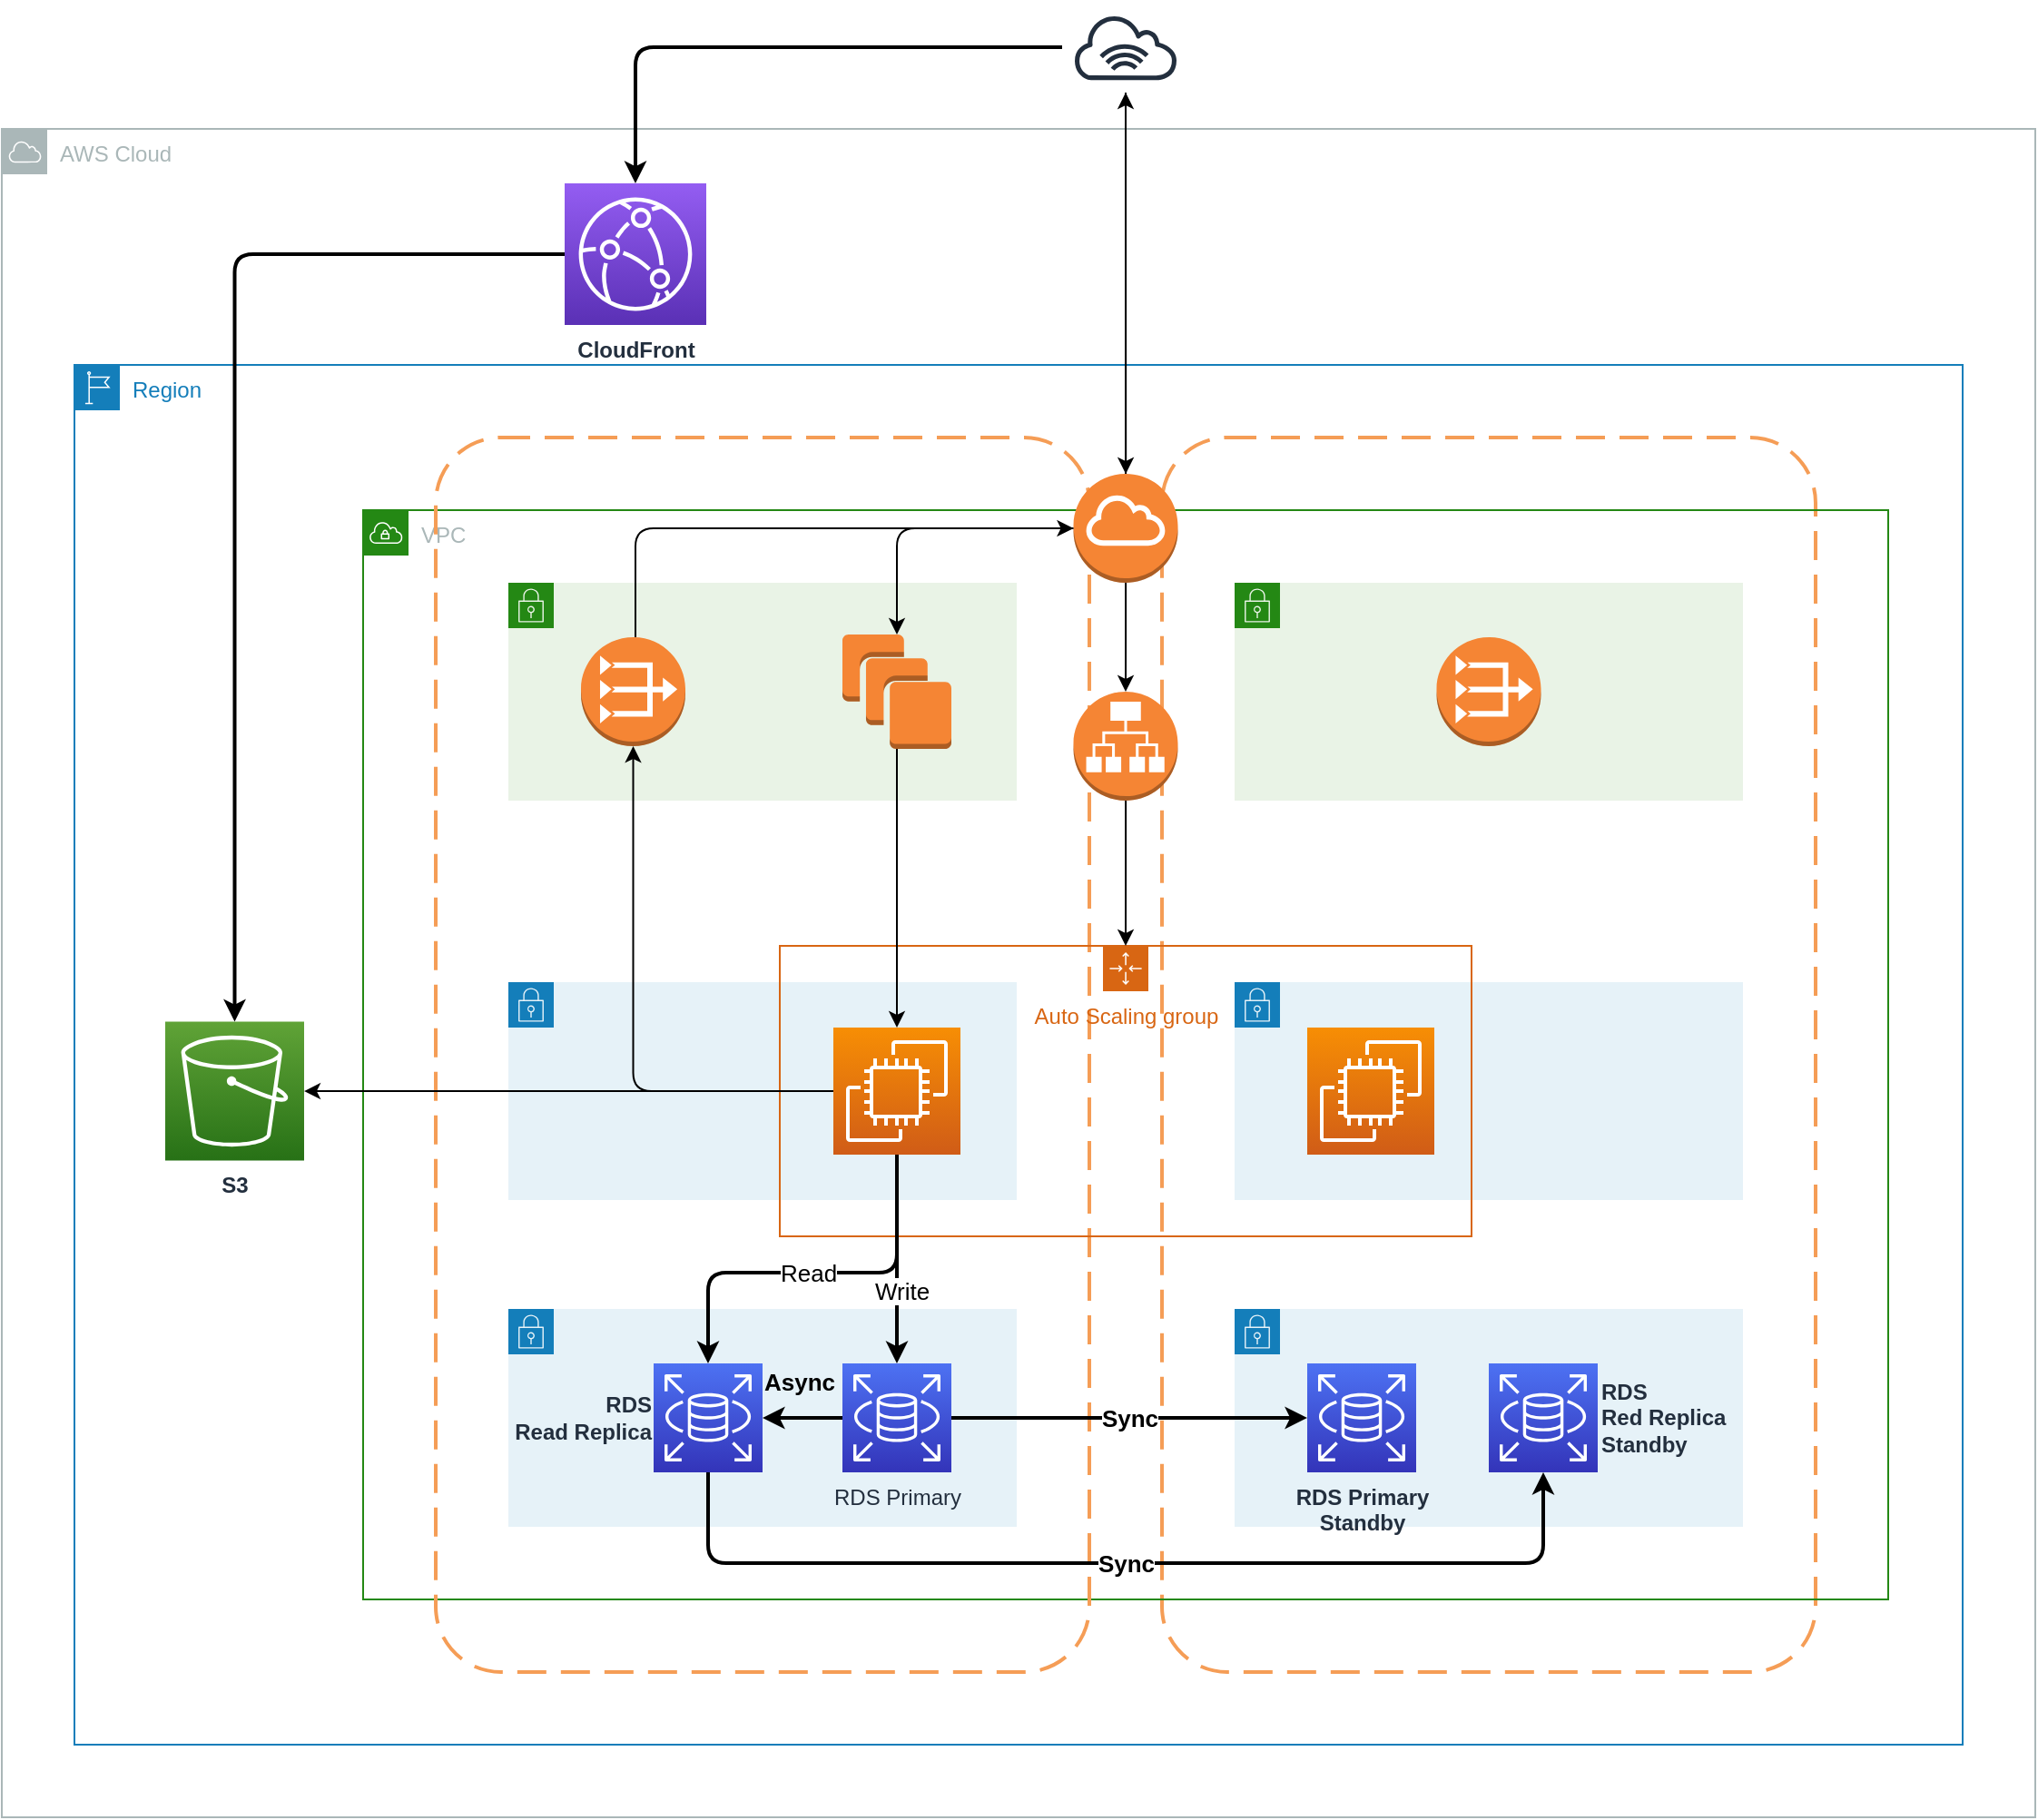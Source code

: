 <mxfile version="21.5.0" type="github">
  <diagram name="페이지-1" id="QqTQGsaNTkBBWMUroI7n">
    <mxGraphModel dx="2049" dy="1183" grid="1" gridSize="10" guides="1" tooltips="1" connect="1" arrows="1" fold="1" page="1" pageScale="1" pageWidth="827" pageHeight="1169" math="0" shadow="0">
      <root>
        <mxCell id="0" />
        <mxCell id="1" parent="0" />
        <mxCell id="r19DhhztpJvtwKlk5R9B-1" value="AWS Cloud" style="sketch=0;outlineConnect=0;gradientColor=none;html=1;whiteSpace=wrap;fontSize=12;fontStyle=0;shape=mxgraph.aws4.group;grIcon=mxgraph.aws4.group_aws_cloud;strokeColor=#AAB7B8;fillColor=none;verticalAlign=top;align=left;spacingLeft=30;fontColor=#AAB7B8;dashed=0;" vertex="1" parent="1">
          <mxGeometry x="80" y="100" width="1120" height="930" as="geometry" />
        </mxCell>
        <mxCell id="r19DhhztpJvtwKlk5R9B-2" value="Region" style="points=[[0,0],[0.25,0],[0.5,0],[0.75,0],[1,0],[1,0.25],[1,0.5],[1,0.75],[1,1],[0.75,1],[0.5,1],[0.25,1],[0,1],[0,0.75],[0,0.5],[0,0.25]];outlineConnect=0;gradientColor=none;html=1;whiteSpace=wrap;fontSize=12;fontStyle=0;container=1;pointerEvents=0;collapsible=0;recursiveResize=0;shape=mxgraph.aws4.group;grIcon=mxgraph.aws4.group_region;strokeColor=#147EBA;fillColor=none;verticalAlign=top;align=left;spacingLeft=30;fontColor=#147EBA;" vertex="1" parent="1">
          <mxGeometry x="120" y="230" width="1040" height="760" as="geometry" />
        </mxCell>
        <mxCell id="r19DhhztpJvtwKlk5R9B-3" value="" style="rounded=1;arcSize=10;dashed=1;strokeColor=#F59D56;fillColor=none;gradientColor=none;dashPattern=8 4;strokeWidth=2;" vertex="1" parent="r19DhhztpJvtwKlk5R9B-2">
          <mxGeometry x="599" y="40" width="360" height="680" as="geometry" />
        </mxCell>
        <mxCell id="r19DhhztpJvtwKlk5R9B-4" value="" style="points=[[0,0],[0.25,0],[0.5,0],[0.75,0],[1,0],[1,0.25],[1,0.5],[1,0.75],[1,1],[0.75,1],[0.5,1],[0.25,1],[0,1],[0,0.75],[0,0.5],[0,0.25]];outlineConnect=0;gradientColor=none;html=1;whiteSpace=wrap;fontSize=12;fontStyle=0;container=1;pointerEvents=0;collapsible=0;recursiveResize=0;shape=mxgraph.aws4.group;grIcon=mxgraph.aws4.group_security_group;grStroke=0;strokeColor=#147EBA;fillColor=#E6F2F8;verticalAlign=top;align=left;spacingLeft=30;fontColor=#147EBA;dashed=0;" vertex="1" parent="r19DhhztpJvtwKlk5R9B-2">
          <mxGeometry x="639" y="340" width="280" height="120" as="geometry" />
        </mxCell>
        <mxCell id="r19DhhztpJvtwKlk5R9B-5" value="VPC" style="points=[[0,0],[0.25,0],[0.5,0],[0.75,0],[1,0],[1,0.25],[1,0.5],[1,0.75],[1,1],[0.75,1],[0.5,1],[0.25,1],[0,1],[0,0.75],[0,0.5],[0,0.25]];outlineConnect=0;gradientColor=none;html=1;whiteSpace=wrap;fontSize=12;fontStyle=0;container=0;pointerEvents=0;collapsible=0;recursiveResize=0;shape=mxgraph.aws4.group;grIcon=mxgraph.aws4.group_vpc;strokeColor=#248814;fillColor=none;verticalAlign=top;align=left;spacingLeft=30;fontColor=#AAB7B8;dashed=0;" vertex="1" parent="r19DhhztpJvtwKlk5R9B-2">
          <mxGeometry x="159" y="80" width="840" height="600" as="geometry" />
        </mxCell>
        <mxCell id="r19DhhztpJvtwKlk5R9B-6" value="" style="sketch=0;points=[[0,0,0],[0.25,0,0],[0.5,0,0],[0.75,0,0],[1,0,0],[0,1,0],[0.25,1,0],[0.5,1,0],[0.75,1,0],[1,1,0],[0,0.25,0],[0,0.5,0],[0,0.75,0],[1,0.25,0],[1,0.5,0],[1,0.75,0]];outlineConnect=0;fontColor=#232F3E;gradientColor=#F78E04;gradientDirection=north;fillColor=#D05C17;strokeColor=#ffffff;dashed=0;verticalLabelPosition=bottom;verticalAlign=top;align=center;html=1;fontSize=12;fontStyle=0;aspect=fixed;shape=mxgraph.aws4.resourceIcon;resIcon=mxgraph.aws4.ec2;" vertex="1" parent="r19DhhztpJvtwKlk5R9B-2">
          <mxGeometry x="679" y="365" width="70" height="70" as="geometry" />
        </mxCell>
        <mxCell id="r19DhhztpJvtwKlk5R9B-7" value="" style="points=[[0,0],[0.25,0],[0.5,0],[0.75,0],[1,0],[1,0.25],[1,0.5],[1,0.75],[1,1],[0.75,1],[0.5,1],[0.25,1],[0,1],[0,0.75],[0,0.5],[0,0.25]];outlineConnect=0;gradientColor=none;html=1;whiteSpace=wrap;fontSize=12;fontStyle=0;container=1;pointerEvents=0;collapsible=0;recursiveResize=0;shape=mxgraph.aws4.group;grIcon=mxgraph.aws4.group_security_group;grStroke=0;strokeColor=#248814;fillColor=#E9F3E6;verticalAlign=top;align=left;spacingLeft=30;fontColor=#248814;dashed=0;" vertex="1" parent="r19DhhztpJvtwKlk5R9B-2">
          <mxGeometry x="639" y="120" width="280" height="120" as="geometry" />
        </mxCell>
        <mxCell id="r19DhhztpJvtwKlk5R9B-8" value="" style="outlineConnect=0;dashed=0;verticalLabelPosition=bottom;verticalAlign=top;align=center;html=1;shape=mxgraph.aws3.vpc_nat_gateway;fillColor=#F58534;gradientColor=none;" vertex="1" parent="r19DhhztpJvtwKlk5R9B-2">
          <mxGeometry x="750.25" y="150" width="57.5" height="60" as="geometry" />
        </mxCell>
        <mxCell id="r19DhhztpJvtwKlk5R9B-9" value="" style="points=[[0,0],[0.25,0],[0.5,0],[0.75,0],[1,0],[1,0.25],[1,0.5],[1,0.75],[1,1],[0.75,1],[0.5,1],[0.25,1],[0,1],[0,0.75],[0,0.5],[0,0.25]];outlineConnect=0;gradientColor=none;html=1;whiteSpace=wrap;fontSize=12;fontStyle=0;container=1;pointerEvents=0;collapsible=0;recursiveResize=0;shape=mxgraph.aws4.group;grIcon=mxgraph.aws4.group_security_group;grStroke=0;strokeColor=#147EBA;fillColor=#E6F2F8;verticalAlign=top;align=left;spacingLeft=30;fontColor=#147EBA;dashed=0;" vertex="1" parent="r19DhhztpJvtwKlk5R9B-2">
          <mxGeometry x="639" y="520" width="280" height="120" as="geometry" />
        </mxCell>
        <mxCell id="r19DhhztpJvtwKlk5R9B-10" value="RDS Primary&lt;br&gt;Standby" style="sketch=0;points=[[0,0,0],[0.25,0,0],[0.5,0,0],[0.75,0,0],[1,0,0],[0,1,0],[0.25,1,0],[0.5,1,0],[0.75,1,0],[1,1,0],[0,0.25,0],[0,0.5,0],[0,0.75,0],[1,0.25,0],[1,0.5,0],[1,0.75,0]];outlineConnect=0;fontColor=#232F3E;gradientColor=#4D72F3;gradientDirection=north;fillColor=#3334B9;strokeColor=#ffffff;dashed=0;verticalLabelPosition=bottom;verticalAlign=top;align=center;html=1;fontSize=12;fontStyle=1;aspect=fixed;shape=mxgraph.aws4.resourceIcon;resIcon=mxgraph.aws4.rds;" vertex="1" parent="r19DhhztpJvtwKlk5R9B-2">
          <mxGeometry x="679" y="550" width="60" height="60" as="geometry" />
        </mxCell>
        <mxCell id="r19DhhztpJvtwKlk5R9B-11" value="RDS&lt;br&gt;Red Replica&lt;br&gt;Standby" style="sketch=0;points=[[0,0,0],[0.25,0,0],[0.5,0,0],[0.75,0,0],[1,0,0],[0,1,0],[0.25,1,0],[0.5,1,0],[0.75,1,0],[1,1,0],[0,0.25,0],[0,0.5,0],[0,0.75,0],[1,0.25,0],[1,0.5,0],[1,0.75,0]];outlineConnect=0;fontColor=#232F3E;gradientColor=#4D72F3;gradientDirection=north;fillColor=#3334B9;strokeColor=#ffffff;dashed=0;verticalLabelPosition=middle;verticalAlign=middle;align=left;html=1;fontSize=12;fontStyle=1;aspect=fixed;shape=mxgraph.aws4.resourceIcon;resIcon=mxgraph.aws4.rds;labelPosition=right;" vertex="1" parent="r19DhhztpJvtwKlk5R9B-2">
          <mxGeometry x="779" y="550" width="60" height="60" as="geometry" />
        </mxCell>
        <mxCell id="r19DhhztpJvtwKlk5R9B-12" value="" style="rounded=1;arcSize=10;dashed=1;strokeColor=#F59D56;fillColor=none;gradientColor=none;dashPattern=8 4;strokeWidth=2;" vertex="1" parent="r19DhhztpJvtwKlk5R9B-2">
          <mxGeometry x="199" y="40" width="360" height="680" as="geometry" />
        </mxCell>
        <mxCell id="r19DhhztpJvtwKlk5R9B-13" value="" style="points=[[0,0],[0.25,0],[0.5,0],[0.75,0],[1,0],[1,0.25],[1,0.5],[1,0.75],[1,1],[0.75,1],[0.5,1],[0.25,1],[0,1],[0,0.75],[0,0.5],[0,0.25]];outlineConnect=0;gradientColor=none;html=1;whiteSpace=wrap;fontSize=12;fontStyle=0;container=1;pointerEvents=0;collapsible=0;recursiveResize=0;shape=mxgraph.aws4.group;grIcon=mxgraph.aws4.group_security_group;grStroke=0;strokeColor=#248814;fillColor=#E9F3E6;verticalAlign=top;align=left;spacingLeft=30;fontColor=#248814;dashed=0;" vertex="1" parent="r19DhhztpJvtwKlk5R9B-2">
          <mxGeometry x="239" y="120" width="280" height="120" as="geometry" />
        </mxCell>
        <mxCell id="r19DhhztpJvtwKlk5R9B-14" value="" style="outlineConnect=0;dashed=0;verticalLabelPosition=bottom;verticalAlign=top;align=center;html=1;shape=mxgraph.aws3.instances;fillColor=#F58534;gradientColor=none;" vertex="1" parent="r19DhhztpJvtwKlk5R9B-13">
          <mxGeometry x="184" y="28.5" width="60" height="63" as="geometry" />
        </mxCell>
        <mxCell id="r19DhhztpJvtwKlk5R9B-15" value="" style="points=[[0,0],[0.25,0],[0.5,0],[0.75,0],[1,0],[1,0.25],[1,0.5],[1,0.75],[1,1],[0.75,1],[0.5,1],[0.25,1],[0,1],[0,0.75],[0,0.5],[0,0.25]];outlineConnect=0;gradientColor=none;html=1;whiteSpace=wrap;fontSize=12;fontStyle=0;container=1;pointerEvents=0;collapsible=0;recursiveResize=0;shape=mxgraph.aws4.group;grIcon=mxgraph.aws4.group_security_group;grStroke=0;strokeColor=#147EBA;fillColor=#E6F2F8;verticalAlign=top;align=left;spacingLeft=30;fontColor=#147EBA;dashed=0;" vertex="1" parent="r19DhhztpJvtwKlk5R9B-2">
          <mxGeometry x="239" y="340" width="280" height="120" as="geometry" />
        </mxCell>
        <mxCell id="r19DhhztpJvtwKlk5R9B-16" value="" style="outlineConnect=0;dashed=0;verticalLabelPosition=bottom;verticalAlign=top;align=center;html=1;shape=mxgraph.aws3.vpc_nat_gateway;fillColor=#F58534;gradientColor=none;" vertex="1" parent="r19DhhztpJvtwKlk5R9B-2">
          <mxGeometry x="279" y="150" width="57.5" height="60" as="geometry" />
        </mxCell>
        <mxCell id="r19DhhztpJvtwKlk5R9B-17" value="Auto Scaling group" style="points=[[0,0],[0.25,0],[0.5,0],[0.75,0],[1,0],[1,0.25],[1,0.5],[1,0.75],[1,1],[0.75,1],[0.5,1],[0.25,1],[0,1],[0,0.75],[0,0.5],[0,0.25]];outlineConnect=0;gradientColor=none;html=1;whiteSpace=wrap;fontSize=12;fontStyle=0;container=1;pointerEvents=0;collapsible=0;recursiveResize=0;shape=mxgraph.aws4.groupCenter;grIcon=mxgraph.aws4.group_auto_scaling_group;grStroke=1;strokeColor=#D86613;fillColor=none;verticalAlign=top;align=center;fontColor=#D86613;spacingTop=25;" vertex="1" parent="r19DhhztpJvtwKlk5R9B-2">
          <mxGeometry x="388.5" y="320" width="381" height="160" as="geometry" />
        </mxCell>
        <mxCell id="r19DhhztpJvtwKlk5R9B-18" style="edgeStyle=orthogonalEdgeStyle;rounded=1;orthogonalLoop=1;jettySize=auto;html=1;" edge="1" parent="r19DhhztpJvtwKlk5R9B-2" source="r19DhhztpJvtwKlk5R9B-31" target="r19DhhztpJvtwKlk5R9B-16">
          <mxGeometry relative="1" as="geometry" />
        </mxCell>
        <mxCell id="r19DhhztpJvtwKlk5R9B-19" style="edgeStyle=orthogonalEdgeStyle;rounded=0;orthogonalLoop=1;jettySize=auto;html=1;" edge="1" parent="r19DhhztpJvtwKlk5R9B-2" source="r19DhhztpJvtwKlk5R9B-14" target="r19DhhztpJvtwKlk5R9B-31">
          <mxGeometry relative="1" as="geometry" />
        </mxCell>
        <mxCell id="r19DhhztpJvtwKlk5R9B-20" value="" style="outlineConnect=0;dashed=0;verticalLabelPosition=bottom;verticalAlign=top;align=center;html=1;shape=mxgraph.aws3.internet_gateway;fillColor=#F58534;gradientColor=none;" vertex="1" parent="r19DhhztpJvtwKlk5R9B-2">
          <mxGeometry x="550.25" y="60" width="57.5" height="60" as="geometry" />
        </mxCell>
        <mxCell id="r19DhhztpJvtwKlk5R9B-21" style="edgeStyle=orthogonalEdgeStyle;rounded=1;orthogonalLoop=1;jettySize=auto;html=1;entryX=0;entryY=0.5;entryDx=0;entryDy=0;entryPerimeter=0;" edge="1" parent="r19DhhztpJvtwKlk5R9B-2" source="r19DhhztpJvtwKlk5R9B-16" target="r19DhhztpJvtwKlk5R9B-20">
          <mxGeometry relative="1" as="geometry">
            <Array as="points">
              <mxPoint x="309" y="90" />
            </Array>
          </mxGeometry>
        </mxCell>
        <mxCell id="r19DhhztpJvtwKlk5R9B-22" style="edgeStyle=orthogonalEdgeStyle;rounded=1;orthogonalLoop=1;jettySize=auto;html=1;" edge="1" parent="r19DhhztpJvtwKlk5R9B-2" source="r19DhhztpJvtwKlk5R9B-20" target="r19DhhztpJvtwKlk5R9B-14">
          <mxGeometry relative="1" as="geometry" />
        </mxCell>
        <mxCell id="r19DhhztpJvtwKlk5R9B-23" value="" style="points=[[0,0],[0.25,0],[0.5,0],[0.75,0],[1,0],[1,0.25],[1,0.5],[1,0.75],[1,1],[0.75,1],[0.5,1],[0.25,1],[0,1],[0,0.75],[0,0.5],[0,0.25]];outlineConnect=0;gradientColor=none;html=1;whiteSpace=wrap;fontSize=12;fontStyle=0;container=1;pointerEvents=0;collapsible=0;recursiveResize=0;shape=mxgraph.aws4.group;grIcon=mxgraph.aws4.group_security_group;grStroke=0;strokeColor=#147EBA;fillColor=#E6F2F8;verticalAlign=top;align=left;spacingLeft=30;fontColor=#147EBA;dashed=0;" vertex="1" parent="r19DhhztpJvtwKlk5R9B-2">
          <mxGeometry x="239" y="520" width="280" height="120" as="geometry" />
        </mxCell>
        <mxCell id="r19DhhztpJvtwKlk5R9B-24" value="" style="outlineConnect=0;dashed=0;verticalLabelPosition=middle;verticalAlign=middle;align=left;html=1;shape=mxgraph.aws3.application_load_balancer;fillColor=#F58534;gradientColor=none;labelPosition=right;" vertex="1" parent="r19DhhztpJvtwKlk5R9B-2">
          <mxGeometry x="550.25" y="180" width="57.5" height="60" as="geometry" />
        </mxCell>
        <mxCell id="r19DhhztpJvtwKlk5R9B-25" style="edgeStyle=orthogonalEdgeStyle;rounded=0;orthogonalLoop=1;jettySize=auto;html=1;" edge="1" parent="r19DhhztpJvtwKlk5R9B-2" source="r19DhhztpJvtwKlk5R9B-24" target="r19DhhztpJvtwKlk5R9B-17">
          <mxGeometry relative="1" as="geometry" />
        </mxCell>
        <mxCell id="r19DhhztpJvtwKlk5R9B-26" style="edgeStyle=orthogonalEdgeStyle;rounded=0;orthogonalLoop=1;jettySize=auto;html=1;entryX=0.5;entryY=0;entryDx=0;entryDy=0;entryPerimeter=0;" edge="1" parent="r19DhhztpJvtwKlk5R9B-2" source="r19DhhztpJvtwKlk5R9B-20" target="r19DhhztpJvtwKlk5R9B-24">
          <mxGeometry relative="1" as="geometry" />
        </mxCell>
        <mxCell id="r19DhhztpJvtwKlk5R9B-27" value="Async" style="edgeStyle=orthogonalEdgeStyle;rounded=0;orthogonalLoop=1;jettySize=auto;html=1;labelBackgroundColor=none;fontSize=13;fontStyle=1;strokeWidth=2;" edge="1" parent="r19DhhztpJvtwKlk5R9B-2" source="r19DhhztpJvtwKlk5R9B-28" target="r19DhhztpJvtwKlk5R9B-34">
          <mxGeometry x="0.091" y="-20" relative="1" as="geometry">
            <mxPoint as="offset" />
          </mxGeometry>
        </mxCell>
        <mxCell id="r19DhhztpJvtwKlk5R9B-28" value="RDS Primary" style="sketch=0;points=[[0,0,0],[0.25,0,0],[0.5,0,0],[0.75,0,0],[1,0,0],[0,1,0],[0.25,1,0],[0.5,1,0],[0.75,1,0],[1,1,0],[0,0.25,0],[0,0.5,0],[0,0.75,0],[1,0.25,0],[1,0.5,0],[1,0.75,0]];outlineConnect=0;fontColor=#232F3E;gradientColor=#4D72F3;gradientDirection=north;fillColor=#3334B9;strokeColor=#ffffff;dashed=0;verticalLabelPosition=bottom;verticalAlign=top;align=center;html=1;fontSize=12;fontStyle=0;aspect=fixed;shape=mxgraph.aws4.resourceIcon;resIcon=mxgraph.aws4.rds;" vertex="1" parent="r19DhhztpJvtwKlk5R9B-2">
          <mxGeometry x="423" y="550" width="60" height="60" as="geometry" />
        </mxCell>
        <mxCell id="r19DhhztpJvtwKlk5R9B-29" value="Read" style="edgeStyle=orthogonalEdgeStyle;rounded=1;orthogonalLoop=1;jettySize=auto;html=1;fontSize=13;strokeWidth=2;" edge="1" parent="r19DhhztpJvtwKlk5R9B-2" source="r19DhhztpJvtwKlk5R9B-31" target="r19DhhztpJvtwKlk5R9B-34">
          <mxGeometry x="0.043" relative="1" as="geometry">
            <Array as="points">
              <mxPoint x="453" y="500" />
              <mxPoint x="349" y="500" />
            </Array>
            <mxPoint as="offset" />
          </mxGeometry>
        </mxCell>
        <mxCell id="r19DhhztpJvtwKlk5R9B-30" style="edgeStyle=orthogonalEdgeStyle;rounded=0;orthogonalLoop=1;jettySize=auto;html=1;" edge="1" parent="r19DhhztpJvtwKlk5R9B-2" source="r19DhhztpJvtwKlk5R9B-31" target="r19DhhztpJvtwKlk5R9B-33">
          <mxGeometry relative="1" as="geometry" />
        </mxCell>
        <mxCell id="r19DhhztpJvtwKlk5R9B-31" value="" style="sketch=0;points=[[0,0,0],[0.25,0,0],[0.5,0,0],[0.75,0,0],[1,0,0],[0,1,0],[0.25,1,0],[0.5,1,0],[0.75,1,0],[1,1,0],[0,0.25,0],[0,0.5,0],[0,0.75,0],[1,0.25,0],[1,0.5,0],[1,0.75,0]];outlineConnect=0;fontColor=#232F3E;gradientColor=#F78E04;gradientDirection=north;fillColor=#D05C17;strokeColor=#ffffff;dashed=0;verticalLabelPosition=bottom;verticalAlign=top;align=center;html=1;fontSize=12;fontStyle=0;aspect=fixed;shape=mxgraph.aws4.resourceIcon;resIcon=mxgraph.aws4.ec2;" vertex="1" parent="r19DhhztpJvtwKlk5R9B-2">
          <mxGeometry x="418" y="365" width="70" height="70" as="geometry" />
        </mxCell>
        <mxCell id="r19DhhztpJvtwKlk5R9B-32" value="Write" style="edgeStyle=orthogonalEdgeStyle;rounded=0;orthogonalLoop=1;jettySize=auto;html=1;entryX=0.5;entryY=0;entryDx=0;entryDy=0;entryPerimeter=0;align=left;fontSize=13;strokeWidth=2;" edge="1" parent="r19DhhztpJvtwKlk5R9B-2" source="r19DhhztpJvtwKlk5R9B-31" target="r19DhhztpJvtwKlk5R9B-28">
          <mxGeometry x="0.304" y="-14" relative="1" as="geometry">
            <mxPoint as="offset" />
          </mxGeometry>
        </mxCell>
        <mxCell id="r19DhhztpJvtwKlk5R9B-33" value="&lt;b&gt;S3&lt;/b&gt;" style="sketch=0;points=[[0,0,0],[0.25,0,0],[0.5,0,0],[0.75,0,0],[1,0,0],[0,1,0],[0.25,1,0],[0.5,1,0],[0.75,1,0],[1,1,0],[0,0.25,0],[0,0.5,0],[0,0.75,0],[1,0.25,0],[1,0.5,0],[1,0.75,0]];outlineConnect=0;fontColor=#232F3E;gradientColor=#60A337;gradientDirection=north;fillColor=#277116;strokeColor=#ffffff;dashed=0;verticalLabelPosition=bottom;verticalAlign=top;align=center;html=1;fontSize=12;fontStyle=0;aspect=fixed;shape=mxgraph.aws4.resourceIcon;resIcon=mxgraph.aws4.s3;" vertex="1" parent="r19DhhztpJvtwKlk5R9B-2">
          <mxGeometry x="50" y="361.75" width="76.5" height="76.5" as="geometry" />
        </mxCell>
        <mxCell id="r19DhhztpJvtwKlk5R9B-34" value="RDS&lt;br&gt;Read Replica" style="sketch=0;points=[[0,0,0],[0.25,0,0],[0.5,0,0],[0.75,0,0],[1,0,0],[0,1,0],[0.25,1,0],[0.5,1,0],[0.75,1,0],[1,1,0],[0,0.25,0],[0,0.5,0],[0,0.75,0],[1,0.25,0],[1,0.5,0],[1,0.75,0]];outlineConnect=0;fontColor=#232F3E;gradientColor=#4D72F3;gradientDirection=north;fillColor=#3334B9;strokeColor=#ffffff;dashed=0;verticalLabelPosition=middle;verticalAlign=middle;align=right;html=1;fontSize=12;fontStyle=1;aspect=fixed;shape=mxgraph.aws4.resourceIcon;resIcon=mxgraph.aws4.rds;labelPosition=left;" vertex="1" parent="r19DhhztpJvtwKlk5R9B-2">
          <mxGeometry x="319" y="550" width="60" height="60" as="geometry" />
        </mxCell>
        <mxCell id="r19DhhztpJvtwKlk5R9B-35" value="Sync" style="edgeStyle=orthogonalEdgeStyle;rounded=1;orthogonalLoop=1;jettySize=auto;html=1;entryX=0.5;entryY=1;entryDx=0;entryDy=0;entryPerimeter=0;fontSize=13;fontStyle=1;strokeWidth=2;" edge="1" parent="r19DhhztpJvtwKlk5R9B-2" source="r19DhhztpJvtwKlk5R9B-34" target="r19DhhztpJvtwKlk5R9B-11">
          <mxGeometry relative="1" as="geometry">
            <Array as="points">
              <mxPoint x="349" y="660" />
              <mxPoint x="809" y="660" />
            </Array>
          </mxGeometry>
        </mxCell>
        <mxCell id="r19DhhztpJvtwKlk5R9B-36" value="Sync" style="edgeStyle=orthogonalEdgeStyle;rounded=0;orthogonalLoop=1;jettySize=auto;html=1;entryX=0;entryY=0.5;entryDx=0;entryDy=0;entryPerimeter=0;fontSize=13;fontStyle=1;strokeWidth=2;" edge="1" parent="r19DhhztpJvtwKlk5R9B-2" source="r19DhhztpJvtwKlk5R9B-28" target="r19DhhztpJvtwKlk5R9B-10">
          <mxGeometry relative="1" as="geometry" />
        </mxCell>
        <mxCell id="r19DhhztpJvtwKlk5R9B-37" style="edgeStyle=orthogonalEdgeStyle;rounded=0;orthogonalLoop=1;jettySize=auto;html=1;" edge="1" parent="1" source="r19DhhztpJvtwKlk5R9B-39" target="r19DhhztpJvtwKlk5R9B-20">
          <mxGeometry relative="1" as="geometry" />
        </mxCell>
        <mxCell id="r19DhhztpJvtwKlk5R9B-38" style="edgeStyle=orthogonalEdgeStyle;rounded=1;orthogonalLoop=1;jettySize=auto;html=1;strokeWidth=2;" edge="1" parent="1" source="r19DhhztpJvtwKlk5R9B-39" target="r19DhhztpJvtwKlk5R9B-42">
          <mxGeometry relative="1" as="geometry" />
        </mxCell>
        <mxCell id="r19DhhztpJvtwKlk5R9B-39" value="" style="sketch=0;outlineConnect=0;fontColor=#232F3E;gradientColor=none;strokeColor=#232F3E;fillColor=#ffffff;dashed=0;verticalLabelPosition=bottom;verticalAlign=top;align=center;html=1;fontSize=12;fontStyle=0;shape=mxgraph.aws4.resourceIcon;resIcon=mxgraph.aws4.internet_alt1;" vertex="1" parent="1">
          <mxGeometry x="664" y="30" width="70" height="50" as="geometry" />
        </mxCell>
        <mxCell id="r19DhhztpJvtwKlk5R9B-40" style="edgeStyle=orthogonalEdgeStyle;rounded=0;orthogonalLoop=1;jettySize=auto;html=1;" edge="1" parent="1" source="r19DhhztpJvtwKlk5R9B-20" target="r19DhhztpJvtwKlk5R9B-39">
          <mxGeometry relative="1" as="geometry" />
        </mxCell>
        <mxCell id="r19DhhztpJvtwKlk5R9B-41" style="edgeStyle=orthogonalEdgeStyle;rounded=1;orthogonalLoop=1;jettySize=auto;html=1;strokeWidth=2;" edge="1" parent="1" source="r19DhhztpJvtwKlk5R9B-42" target="r19DhhztpJvtwKlk5R9B-33">
          <mxGeometry relative="1" as="geometry" />
        </mxCell>
        <mxCell id="r19DhhztpJvtwKlk5R9B-42" value="&lt;b&gt;CloudFront&lt;/b&gt;" style="sketch=0;points=[[0,0,0],[0.25,0,0],[0.5,0,0],[0.75,0,0],[1,0,0],[0,1,0],[0.25,1,0],[0.5,1,0],[0.75,1,0],[1,1,0],[0,0.25,0],[0,0.5,0],[0,0.75,0],[1,0.25,0],[1,0.5,0],[1,0.75,0]];outlineConnect=0;fontColor=#232F3E;gradientColor=#945DF2;gradientDirection=north;fillColor=#5A30B5;strokeColor=#ffffff;dashed=0;verticalLabelPosition=bottom;verticalAlign=top;align=center;html=1;fontSize=12;fontStyle=0;aspect=fixed;shape=mxgraph.aws4.resourceIcon;resIcon=mxgraph.aws4.cloudfront;" vertex="1" parent="1">
          <mxGeometry x="390" y="130" width="78" height="78" as="geometry" />
        </mxCell>
      </root>
    </mxGraphModel>
  </diagram>
</mxfile>
